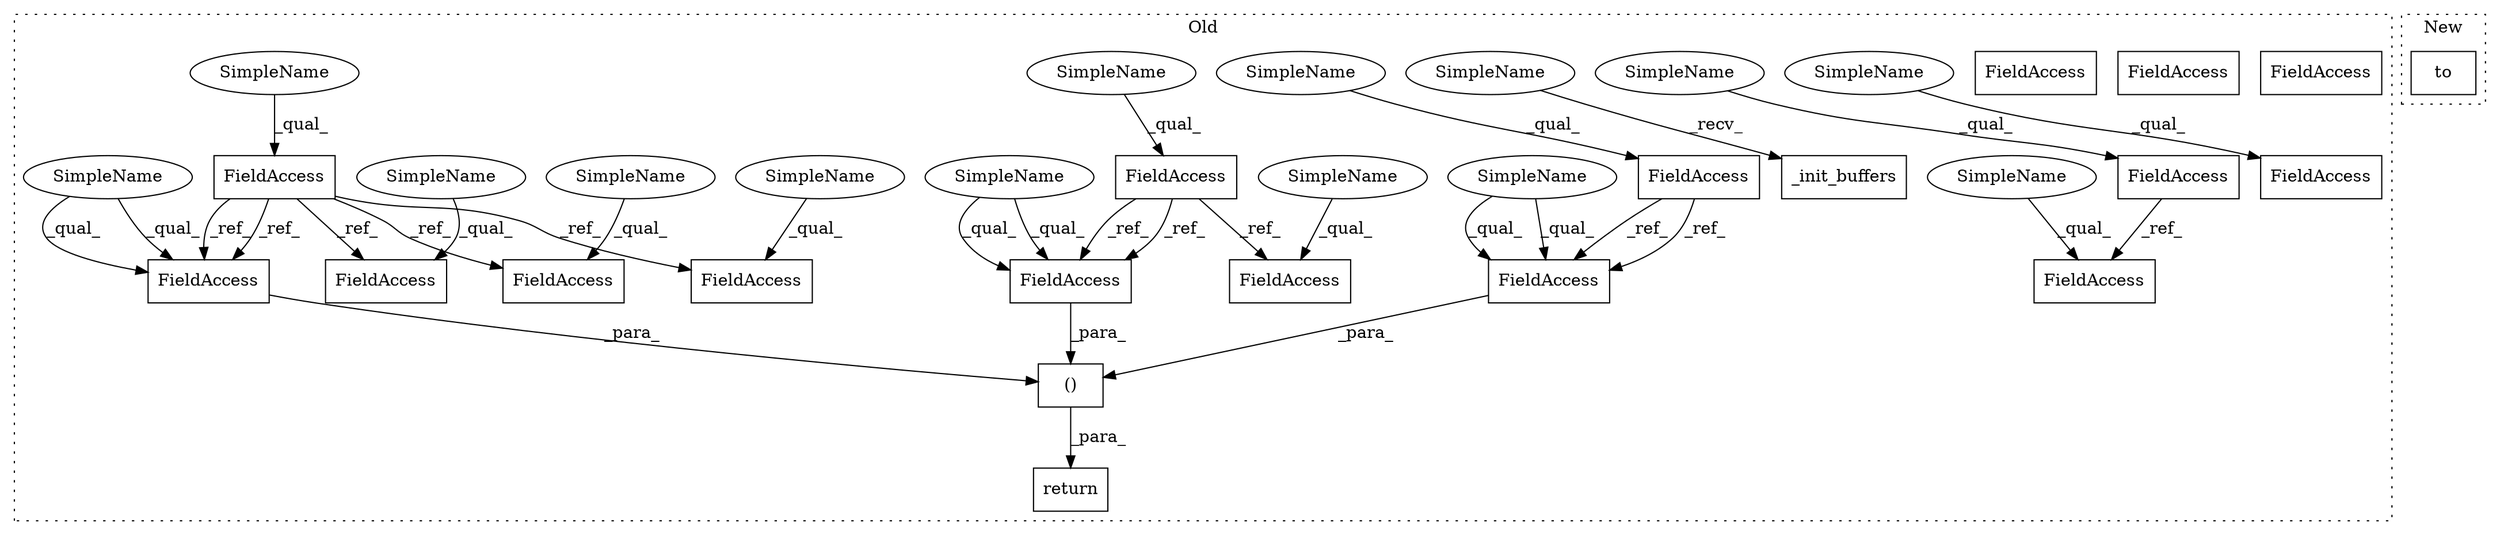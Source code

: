 digraph G {
subgraph cluster0 {
1 [label="_init_buffers" a="32" s="7450,7470" l="14,1" shape="box"];
3 [label="FieldAccess" a="22" s="8112" l="16" shape="box"];
4 [label="FieldAccess" a="22" s="8223" l="16" shape="box"];
5 [label="()" a="106" s="9148" l="71" shape="box"];
6 [label="FieldAccess" a="22" s="8925" l="14" shape="box"];
7 [label="FieldAccess" a="22" s="8463" l="15" shape="box"];
8 [label="FieldAccess" a="22" s="9148" l="15" shape="box"];
9 [label="FieldAccess" a="22" s="8729" l="16" shape="box"];
10 [label="FieldAccess" a="22" s="8553" l="15" shape="box"];
11 [label="FieldAccess" a="22" s="8537" l="15" shape="box"];
12 [label="FieldAccess" a="22" s="8500" l="16" shape="box"];
13 [label="FieldAccess" a="22" s="9205" l="14" shape="box"];
14 [label="FieldAccess" a="22" s="9176" l="16" shape="box"];
15 [label="return" a="41" s="9136" l="12" shape="box"];
16 [label="FieldAccess" a="22" s="9108" l="14" shape="box"];
17 [label="FieldAccess" a="22" s="8821" l="16" shape="box"];
18 [label="FieldAccess" a="22" s="9148" l="15" shape="box"];
19 [label="FieldAccess" a="22" s="9205" l="14" shape="box"];
20 [label="FieldAccess" a="22" s="9176" l="16" shape="box"];
21 [label="SimpleName" a="42" s="8223" l="4" shape="ellipse"];
22 [label="SimpleName" a="42" s="9108" l="4" shape="ellipse"];
23 [label="SimpleName" a="42" s="8553" l="4" shape="ellipse"];
24 [label="SimpleName" a="42" s="7445" l="4" shape="ellipse"];
25 [label="SimpleName" a="42" s="9148" l="4" shape="ellipse"];
26 [label="SimpleName" a="42" s="8729" l="4" shape="ellipse"];
27 [label="SimpleName" a="42" s="8925" l="4" shape="ellipse"];
28 [label="SimpleName" a="42" s="8500" l="4" shape="ellipse"];
29 [label="SimpleName" a="42" s="8112" l="4" shape="ellipse"];
30 [label="SimpleName" a="42" s="9205" l="4" shape="ellipse"];
31 [label="SimpleName" a="42" s="8821" l="4" shape="ellipse"];
32 [label="SimpleName" a="42" s="8463" l="4" shape="ellipse"];
33 [label="SimpleName" a="42" s="8537" l="4" shape="ellipse"];
34 [label="SimpleName" a="42" s="9176" l="4" shape="ellipse"];
label = "Old";
style="dotted";
}
subgraph cluster1 {
2 [label="to" a="32" s="8110,8124" l="3,1" shape="box"];
label = "New";
style="dotted";
}
3 -> 20 [label="_ref_"];
3 -> 12 [label="_ref_"];
3 -> 20 [label="_ref_"];
3 -> 9 [label="_ref_"];
3 -> 17 [label="_ref_"];
5 -> 15 [label="_para_"];
6 -> 19 [label="_ref_"];
6 -> 16 [label="_ref_"];
6 -> 19 [label="_ref_"];
7 -> 10 [label="_ref_"];
11 -> 18 [label="_ref_"];
11 -> 18 [label="_ref_"];
18 -> 5 [label="_para_"];
19 -> 5 [label="_para_"];
20 -> 5 [label="_para_"];
21 -> 4 [label="_qual_"];
22 -> 16 [label="_qual_"];
23 -> 10 [label="_qual_"];
24 -> 1 [label="_recv_"];
25 -> 18 [label="_qual_"];
25 -> 18 [label="_qual_"];
26 -> 9 [label="_qual_"];
27 -> 6 [label="_qual_"];
28 -> 12 [label="_qual_"];
29 -> 3 [label="_qual_"];
30 -> 19 [label="_qual_"];
30 -> 19 [label="_qual_"];
31 -> 17 [label="_qual_"];
32 -> 7 [label="_qual_"];
33 -> 11 [label="_qual_"];
34 -> 20 [label="_qual_"];
34 -> 20 [label="_qual_"];
}